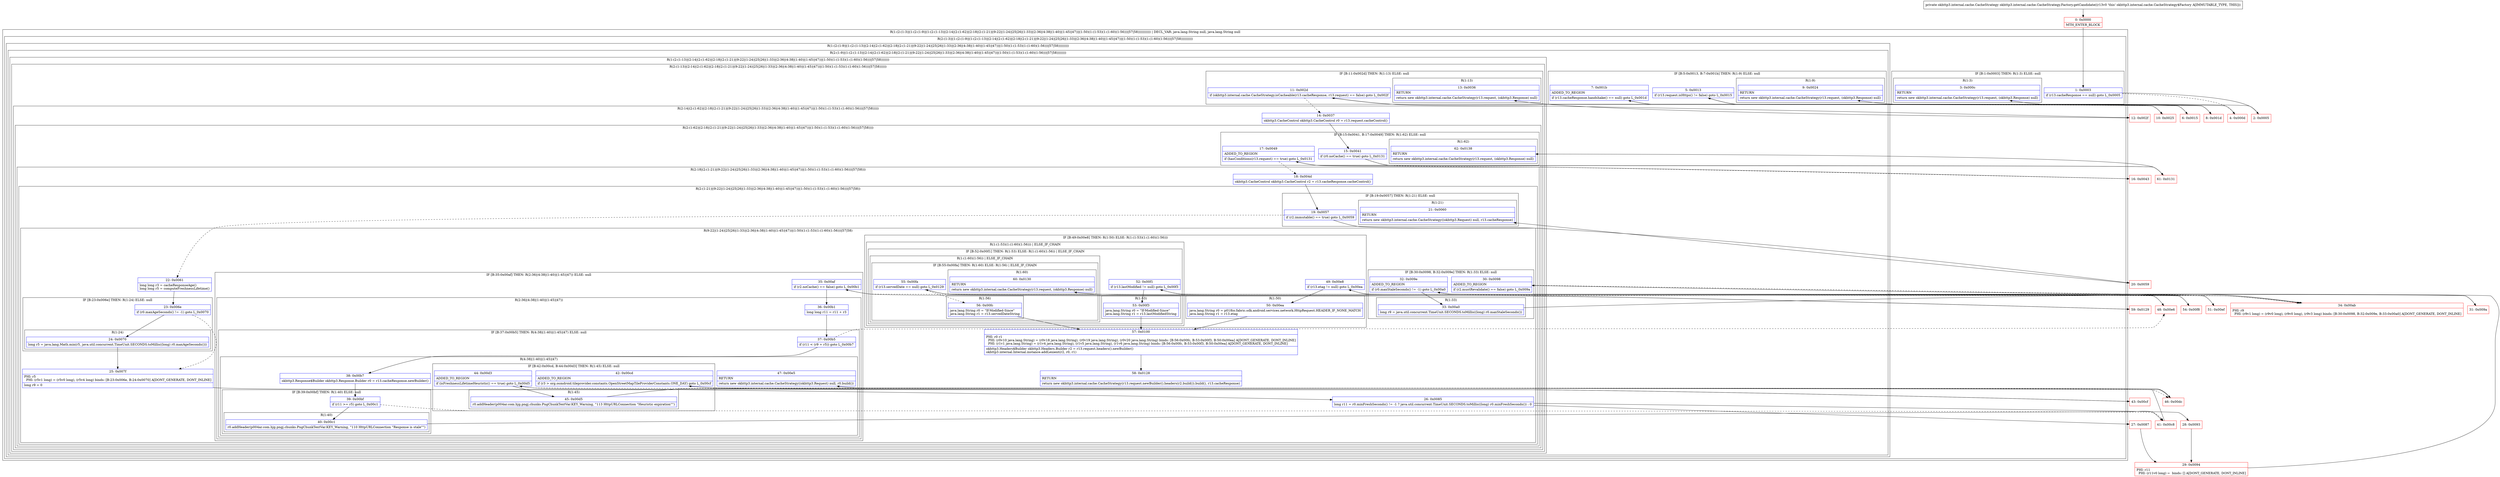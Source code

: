 digraph "CFG forokhttp3.internal.cache.CacheStrategy.Factory.getCandidate()Lokhttp3\/internal\/cache\/CacheStrategy;" {
subgraph cluster_Region_1240717181 {
label = "R(1:(2:(1:3)|(1:(2:(1:9)|(1:(2:(1:13)|(2:14|(2:(1:62)|(2:18|(2:(1:21)|(9:22|(1:24)|25|26|(1:33)|(2:36|(4:38|(1:40)|(1:45)|47))|(1:50)(1:(1:53)(1:(1:60)(1:56)))|57|58))))))))))) | DECL_VAR: java.lang.String null, java.lang.String null\l";
node [shape=record,color=blue];
subgraph cluster_Region_1296757902 {
label = "R(2:(1:3)|(1:(2:(1:9)|(1:(2:(1:13)|(2:14|(2:(1:62)|(2:18|(2:(1:21)|(9:22|(1:24)|25|26|(1:33)|(2:36|(4:38|(1:40)|(1:45)|47))|(1:50)(1:(1:53)(1:(1:60)(1:56)))|57|58))))))))))";
node [shape=record,color=blue];
subgraph cluster_IfRegion_361449042 {
label = "IF [B:1:0x0003] THEN: R(1:3) ELSE: null";
node [shape=record,color=blue];
Node_1 [shape=record,label="{1\:\ 0x0003|if (r13.cacheResponse == null) goto L_0x0005\l}"];
subgraph cluster_Region_1450186511 {
label = "R(1:3)";
node [shape=record,color=blue];
Node_3 [shape=record,label="{3\:\ 0x000c|RETURN\l|return new okhttp3.internal.cache.CacheStrategy(r13.request, (okhttp3.Response) null)\l}"];
}
}
subgraph cluster_Region_32467587 {
label = "R(1:(2:(1:9)|(1:(2:(1:13)|(2:14|(2:(1:62)|(2:18|(2:(1:21)|(9:22|(1:24)|25|26|(1:33)|(2:36|(4:38|(1:40)|(1:45)|47))|(1:50)(1:(1:53)(1:(1:60)(1:56)))|57|58)))))))))";
node [shape=record,color=blue];
subgraph cluster_Region_454758580 {
label = "R(2:(1:9)|(1:(2:(1:13)|(2:14|(2:(1:62)|(2:18|(2:(1:21)|(9:22|(1:24)|25|26|(1:33)|(2:36|(4:38|(1:40)|(1:45)|47))|(1:50)(1:(1:53)(1:(1:60)(1:56)))|57|58))))))))";
node [shape=record,color=blue];
subgraph cluster_IfRegion_1416457299 {
label = "IF [B:5:0x0013, B:7:0x001b] THEN: R(1:9) ELSE: null";
node [shape=record,color=blue];
Node_5 [shape=record,label="{5\:\ 0x0013|if (r13.request.isHttps() != false) goto L_0x0015\l}"];
Node_7 [shape=record,label="{7\:\ 0x001b|ADDED_TO_REGION\l|if (r13.cacheResponse.handshake() == null) goto L_0x001d\l}"];
subgraph cluster_Region_41140670 {
label = "R(1:9)";
node [shape=record,color=blue];
Node_9 [shape=record,label="{9\:\ 0x0024|RETURN\l|return new okhttp3.internal.cache.CacheStrategy(r13.request, (okhttp3.Response) null)\l}"];
}
}
subgraph cluster_Region_2016548865 {
label = "R(1:(2:(1:13)|(2:14|(2:(1:62)|(2:18|(2:(1:21)|(9:22|(1:24)|25|26|(1:33)|(2:36|(4:38|(1:40)|(1:45)|47))|(1:50)(1:(1:53)(1:(1:60)(1:56)))|57|58)))))))";
node [shape=record,color=blue];
subgraph cluster_Region_1005533443 {
label = "R(2:(1:13)|(2:14|(2:(1:62)|(2:18|(2:(1:21)|(9:22|(1:24)|25|26|(1:33)|(2:36|(4:38|(1:40)|(1:45)|47))|(1:50)(1:(1:53)(1:(1:60)(1:56)))|57|58))))))";
node [shape=record,color=blue];
subgraph cluster_IfRegion_81774041 {
label = "IF [B:11:0x002d] THEN: R(1:13) ELSE: null";
node [shape=record,color=blue];
Node_11 [shape=record,label="{11\:\ 0x002d|if (okhttp3.internal.cache.CacheStrategy.isCacheable(r13.cacheResponse, r13.request) == false) goto L_0x002f\l}"];
subgraph cluster_Region_415075021 {
label = "R(1:13)";
node [shape=record,color=blue];
Node_13 [shape=record,label="{13\:\ 0x0036|RETURN\l|return new okhttp3.internal.cache.CacheStrategy(r13.request, (okhttp3.Response) null)\l}"];
}
}
subgraph cluster_Region_149522442 {
label = "R(2:14|(2:(1:62)|(2:18|(2:(1:21)|(9:22|(1:24)|25|26|(1:33)|(2:36|(4:38|(1:40)|(1:45)|47))|(1:50)(1:(1:53)(1:(1:60)(1:56)))|57|58)))))";
node [shape=record,color=blue];
Node_14 [shape=record,label="{14\:\ 0x0037|okhttp3.CacheControl okhttp3.CacheControl r0 = r13.request.cacheControl()\l}"];
subgraph cluster_Region_1890020299 {
label = "R(2:(1:62)|(2:18|(2:(1:21)|(9:22|(1:24)|25|26|(1:33)|(2:36|(4:38|(1:40)|(1:45)|47))|(1:50)(1:(1:53)(1:(1:60)(1:56)))|57|58))))";
node [shape=record,color=blue];
subgraph cluster_IfRegion_1834206305 {
label = "IF [B:15:0x0041, B:17:0x0049] THEN: R(1:62) ELSE: null";
node [shape=record,color=blue];
Node_15 [shape=record,label="{15\:\ 0x0041|if (r0.noCache() == true) goto L_0x0131\l}"];
Node_17 [shape=record,label="{17\:\ 0x0049|ADDED_TO_REGION\l|if (hasConditions(r13.request) == true) goto L_0x0131\l}"];
subgraph cluster_Region_851604477 {
label = "R(1:62)";
node [shape=record,color=blue];
Node_62 [shape=record,label="{62\:\ 0x0138|RETURN\l|return new okhttp3.internal.cache.CacheStrategy(r13.request, (okhttp3.Response) null)\l}"];
}
}
subgraph cluster_Region_1703767083 {
label = "R(2:18|(2:(1:21)|(9:22|(1:24)|25|26|(1:33)|(2:36|(4:38|(1:40)|(1:45)|47))|(1:50)(1:(1:53)(1:(1:60)(1:56)))|57|58)))";
node [shape=record,color=blue];
Node_18 [shape=record,label="{18\:\ 0x004d|okhttp3.CacheControl okhttp3.CacheControl r2 = r13.cacheResponse.cacheControl()\l}"];
subgraph cluster_Region_1221171569 {
label = "R(2:(1:21)|(9:22|(1:24)|25|26|(1:33)|(2:36|(4:38|(1:40)|(1:45)|47))|(1:50)(1:(1:53)(1:(1:60)(1:56)))|57|58))";
node [shape=record,color=blue];
subgraph cluster_IfRegion_1873029504 {
label = "IF [B:19:0x0057] THEN: R(1:21) ELSE: null";
node [shape=record,color=blue];
Node_19 [shape=record,label="{19\:\ 0x0057|if (r2.immutable() == true) goto L_0x0059\l}"];
subgraph cluster_Region_1020696903 {
label = "R(1:21)";
node [shape=record,color=blue];
Node_21 [shape=record,label="{21\:\ 0x0060|RETURN\l|return new okhttp3.internal.cache.CacheStrategy((okhttp3.Request) null, r13.cacheResponse)\l}"];
}
}
subgraph cluster_Region_166754912 {
label = "R(9:22|(1:24)|25|26|(1:33)|(2:36|(4:38|(1:40)|(1:45)|47))|(1:50)(1:(1:53)(1:(1:60)(1:56)))|57|58)";
node [shape=record,color=blue];
Node_22 [shape=record,label="{22\:\ 0x0061|long long r3 = cacheResponseAge()\llong long r5 = computeFreshnessLifetime()\l}"];
subgraph cluster_IfRegion_190199646 {
label = "IF [B:23:0x006e] THEN: R(1:24) ELSE: null";
node [shape=record,color=blue];
Node_23 [shape=record,label="{23\:\ 0x006e|if (r0.maxAgeSeconds() != \-1) goto L_0x0070\l}"];
subgraph cluster_Region_1302135297 {
label = "R(1:24)";
node [shape=record,color=blue];
Node_24 [shape=record,label="{24\:\ 0x0070|long r5 = java.lang.Math.min(r5, java.util.concurrent.TimeUnit.SECONDS.toMillis((long) r0.maxAgeSeconds()))\l}"];
}
}
Node_25 [shape=record,label="{25\:\ 0x007f|PHI: r5 \l  PHI: (r5v1 long) = (r5v0 long), (r5v4 long) binds: [B:23:0x006e, B:24:0x0070] A[DONT_GENERATE, DONT_INLINE]\l|long r9 = 0\l}"];
Node_26 [shape=record,label="{26\:\ 0x0085|long r11 = r0.minFreshSeconds() != \-1 ? java.util.concurrent.TimeUnit.SECONDS.toMillis((long) r0.minFreshSeconds()) : 0\l}"];
subgraph cluster_IfRegion_2062800883 {
label = "IF [B:30:0x0098, B:32:0x009e] THEN: R(1:33) ELSE: null";
node [shape=record,color=blue];
Node_30 [shape=record,label="{30\:\ 0x0098|ADDED_TO_REGION\l|if (r2.mustRevalidate() == false) goto L_0x009a\l}"];
Node_32 [shape=record,label="{32\:\ 0x009e|ADDED_TO_REGION\l|if (r0.maxStaleSeconds() != \-1) goto L_0x00a0\l}"];
subgraph cluster_Region_1084613428 {
label = "R(1:33)";
node [shape=record,color=blue];
Node_33 [shape=record,label="{33\:\ 0x00a0|long r9 = java.util.concurrent.TimeUnit.SECONDS.toMillis((long) r0.maxStaleSeconds())\l}"];
}
}
subgraph cluster_IfRegion_193738696 {
label = "IF [B:35:0x00af] THEN: R(2:36|(4:38|(1:40)|(1:45)|47)) ELSE: null";
node [shape=record,color=blue];
Node_35 [shape=record,label="{35\:\ 0x00af|if (r2.noCache() == false) goto L_0x00b1\l}"];
subgraph cluster_Region_1684003278 {
label = "R(2:36|(4:38|(1:40)|(1:45)|47))";
node [shape=record,color=blue];
Node_36 [shape=record,label="{36\:\ 0x00b1|long long r11 = r11 + r3\l}"];
subgraph cluster_IfRegion_605802932 {
label = "IF [B:37:0x00b5] THEN: R(4:38|(1:40)|(1:45)|47) ELSE: null";
node [shape=record,color=blue];
Node_37 [shape=record,label="{37\:\ 0x00b5|if (r11 \< (r9 + r5)) goto L_0x00b7\l}"];
subgraph cluster_Region_2120503033 {
label = "R(4:38|(1:40)|(1:45)|47)";
node [shape=record,color=blue];
Node_38 [shape=record,label="{38\:\ 0x00b7|okhttp3.Response$Builder okhttp3.Response.Builder r0 = r13.cacheResponse.newBuilder()\l}"];
subgraph cluster_IfRegion_1321435272 {
label = "IF [B:39:0x00bf] THEN: R(1:40) ELSE: null";
node [shape=record,color=blue];
Node_39 [shape=record,label="{39\:\ 0x00bf|if (r11 \>= r5) goto L_0x00c1\l}"];
subgraph cluster_Region_1874106635 {
label = "R(1:40)";
node [shape=record,color=blue];
Node_40 [shape=record,label="{40\:\ 0x00c1|r0.addHeader(p004ar.com.hjg.pngj.chunks.PngChunkTextVar.KEY_Warning, \"110 HttpURLConnection \"Response is stale\"\")\l}"];
}
}
subgraph cluster_IfRegion_1782390106 {
label = "IF [B:42:0x00cd, B:44:0x00d3] THEN: R(1:45) ELSE: null";
node [shape=record,color=blue];
Node_42 [shape=record,label="{42\:\ 0x00cd|ADDED_TO_REGION\l|if (r3 \> org.osmdroid.tileprovider.constants.OpenStreetMapTileProviderConstants.ONE_DAY) goto L_0x00cf\l}"];
Node_44 [shape=record,label="{44\:\ 0x00d3|ADDED_TO_REGION\l|if (isFreshnessLifetimeHeuristic() == true) goto L_0x00d5\l}"];
subgraph cluster_Region_1419475261 {
label = "R(1:45)";
node [shape=record,color=blue];
Node_45 [shape=record,label="{45\:\ 0x00d5|r0.addHeader(p004ar.com.hjg.pngj.chunks.PngChunkTextVar.KEY_Warning, \"113 HttpURLConnection \"Heuristic expiration\"\")\l}"];
}
}
Node_47 [shape=record,label="{47\:\ 0x00e5|RETURN\l|return new okhttp3.internal.cache.CacheStrategy((okhttp3.Request) null, r0.build())\l}"];
}
}
}
}
subgraph cluster_IfRegion_2011448357 {
label = "IF [B:49:0x00e8] THEN: R(1:50) ELSE: R(1:(1:53)(1:(1:60)(1:56)))";
node [shape=record,color=blue];
Node_49 [shape=record,label="{49\:\ 0x00e8|if (r13.etag != null) goto L_0x00ea\l}"];
subgraph cluster_Region_754015279 {
label = "R(1:50)";
node [shape=record,color=blue];
Node_50 [shape=record,label="{50\:\ 0x00ea|java.lang.String r0 = p018io.fabric.sdk.android.services.network.HttpRequest.HEADER_IF_NONE_MATCH\ljava.lang.String r1 = r13.etag\l}"];
}
subgraph cluster_Region_1444449471 {
label = "R(1:(1:53)(1:(1:60)(1:56))) | ELSE_IF_CHAIN\l";
node [shape=record,color=blue];
subgraph cluster_IfRegion_1377731868 {
label = "IF [B:52:0x00f1] THEN: R(1:53) ELSE: R(1:(1:60)(1:56)) | ELSE_IF_CHAIN\l";
node [shape=record,color=blue];
Node_52 [shape=record,label="{52\:\ 0x00f1|if (r13.lastModified != null) goto L_0x00f3\l}"];
subgraph cluster_Region_1444782377 {
label = "R(1:53)";
node [shape=record,color=blue];
Node_53 [shape=record,label="{53\:\ 0x00f3|java.lang.String r0 = \"If\-Modified\-Since\"\ljava.lang.String r1 = r13.lastModifiedString\l}"];
}
subgraph cluster_Region_1510613689 {
label = "R(1:(1:60)(1:56)) | ELSE_IF_CHAIN\l";
node [shape=record,color=blue];
subgraph cluster_IfRegion_261787825 {
label = "IF [B:55:0x00fa] THEN: R(1:60) ELSE: R(1:56) | ELSE_IF_CHAIN\l";
node [shape=record,color=blue];
Node_55 [shape=record,label="{55\:\ 0x00fa|if (r13.servedDate == null) goto L_0x0129\l}"];
subgraph cluster_Region_502630537 {
label = "R(1:60)";
node [shape=record,color=blue];
Node_60 [shape=record,label="{60\:\ 0x0130|RETURN\l|return new okhttp3.internal.cache.CacheStrategy(r13.request, (okhttp3.Response) null)\l}"];
}
subgraph cluster_Region_1414050103 {
label = "R(1:56)";
node [shape=record,color=blue];
Node_56 [shape=record,label="{56\:\ 0x00fc|java.lang.String r0 = \"If\-Modified\-Since\"\ljava.lang.String r1 = r13.servedDateString\l}"];
}
}
}
}
}
}
Node_57 [shape=record,label="{57\:\ 0x0100|PHI: r0 r1 \l  PHI: (r0v10 java.lang.String) = (r0v18 java.lang.String), (r0v19 java.lang.String), (r0v20 java.lang.String) binds: [B:56:0x00fc, B:53:0x00f3, B:50:0x00ea] A[DONT_GENERATE, DONT_INLINE]\l  PHI: (r1v1 java.lang.String) = (r1v4 java.lang.String), (r1v5 java.lang.String), (r1v6 java.lang.String) binds: [B:56:0x00fc, B:53:0x00f3, B:50:0x00ea] A[DONT_GENERATE, DONT_INLINE]\l|okhttp3.Headers$Builder okhttp3.Headers.Builder r2 = r13.request.headers().newBuilder()\lokhttp3.internal.Internal.instance.addLenient(r2, r0, r1)\l}"];
Node_58 [shape=record,label="{58\:\ 0x0128|RETURN\l|return new okhttp3.internal.cache.CacheStrategy(r13.request.newBuilder().headers(r2.build()).build(), r13.cacheResponse)\l}"];
}
}
}
}
}
}
}
}
}
}
}
Node_0 [shape=record,color=red,label="{0\:\ 0x0000|MTH_ENTER_BLOCK\l}"];
Node_2 [shape=record,color=red,label="{2\:\ 0x0005}"];
Node_4 [shape=record,color=red,label="{4\:\ 0x000d}"];
Node_6 [shape=record,color=red,label="{6\:\ 0x0015}"];
Node_8 [shape=record,color=red,label="{8\:\ 0x001d}"];
Node_10 [shape=record,color=red,label="{10\:\ 0x0025}"];
Node_12 [shape=record,color=red,label="{12\:\ 0x002f}"];
Node_16 [shape=record,color=red,label="{16\:\ 0x0043}"];
Node_20 [shape=record,color=red,label="{20\:\ 0x0059}"];
Node_27 [shape=record,color=red,label="{27\:\ 0x0087}"];
Node_28 [shape=record,color=red,label="{28\:\ 0x0093}"];
Node_29 [shape=record,color=red,label="{29\:\ 0x0094|PHI: r11 \l  PHI: (r11v0 long) =  binds: [] A[DONT_GENERATE, DONT_INLINE]\l}"];
Node_31 [shape=record,color=red,label="{31\:\ 0x009a}"];
Node_34 [shape=record,color=red,label="{34\:\ 0x00ab|PHI: r9 \l  PHI: (r9v1 long) = (r9v0 long), (r9v0 long), (r9v3 long) binds: [B:30:0x0098, B:32:0x009e, B:33:0x00a0] A[DONT_GENERATE, DONT_INLINE]\l}"];
Node_41 [shape=record,color=red,label="{41\:\ 0x00c8}"];
Node_43 [shape=record,color=red,label="{43\:\ 0x00cf}"];
Node_46 [shape=record,color=red,label="{46\:\ 0x00dc}"];
Node_48 [shape=record,color=red,label="{48\:\ 0x00e6}"];
Node_51 [shape=record,color=red,label="{51\:\ 0x00ef}"];
Node_54 [shape=record,color=red,label="{54\:\ 0x00f8}"];
Node_59 [shape=record,color=red,label="{59\:\ 0x0129}"];
Node_61 [shape=record,color=red,label="{61\:\ 0x0131}"];
MethodNode[shape=record,label="{private okhttp3.internal.cache.CacheStrategy okhttp3.internal.cache.CacheStrategy.Factory.getCandidate((r13v0 'this' okhttp3.internal.cache.CacheStrategy$Factory A[IMMUTABLE_TYPE, THIS])) }"];
MethodNode -> Node_0;
Node_1 -> Node_2;
Node_1 -> Node_4[style=dashed];
Node_5 -> Node_6;
Node_5 -> Node_10[style=dashed];
Node_7 -> Node_8;
Node_7 -> Node_10[style=dashed];
Node_11 -> Node_12;
Node_11 -> Node_14[style=dashed];
Node_14 -> Node_15;
Node_15 -> Node_16[style=dashed];
Node_15 -> Node_61;
Node_17 -> Node_18[style=dashed];
Node_17 -> Node_61;
Node_18 -> Node_19;
Node_19 -> Node_20;
Node_19 -> Node_22[style=dashed];
Node_22 -> Node_23;
Node_23 -> Node_24;
Node_23 -> Node_25[style=dashed];
Node_24 -> Node_25;
Node_25 -> Node_26;
Node_26 -> Node_27;
Node_26 -> Node_28;
Node_30 -> Node_31;
Node_30 -> Node_34[style=dashed];
Node_32 -> Node_33;
Node_32 -> Node_34[style=dashed];
Node_33 -> Node_34;
Node_35 -> Node_36;
Node_35 -> Node_48[style=dashed];
Node_36 -> Node_37;
Node_37 -> Node_38;
Node_37 -> Node_48[style=dashed];
Node_38 -> Node_39;
Node_39 -> Node_40;
Node_39 -> Node_41[style=dashed];
Node_40 -> Node_41;
Node_42 -> Node_43;
Node_42 -> Node_46[style=dashed];
Node_44 -> Node_45;
Node_44 -> Node_46[style=dashed];
Node_45 -> Node_46;
Node_49 -> Node_50;
Node_49 -> Node_51[style=dashed];
Node_50 -> Node_57;
Node_52 -> Node_53;
Node_52 -> Node_54[style=dashed];
Node_53 -> Node_57;
Node_55 -> Node_56[style=dashed];
Node_55 -> Node_59;
Node_56 -> Node_57;
Node_57 -> Node_58;
Node_0 -> Node_1;
Node_2 -> Node_3;
Node_4 -> Node_5;
Node_6 -> Node_7;
Node_8 -> Node_9;
Node_10 -> Node_11;
Node_12 -> Node_13;
Node_16 -> Node_17;
Node_20 -> Node_21;
Node_27 -> Node_29;
Node_28 -> Node_29;
Node_29 -> Node_30;
Node_31 -> Node_32;
Node_34 -> Node_35;
Node_41 -> Node_42;
Node_43 -> Node_44;
Node_46 -> Node_47;
Node_48 -> Node_49;
Node_51 -> Node_52;
Node_54 -> Node_55;
Node_59 -> Node_60;
Node_61 -> Node_62;
}

